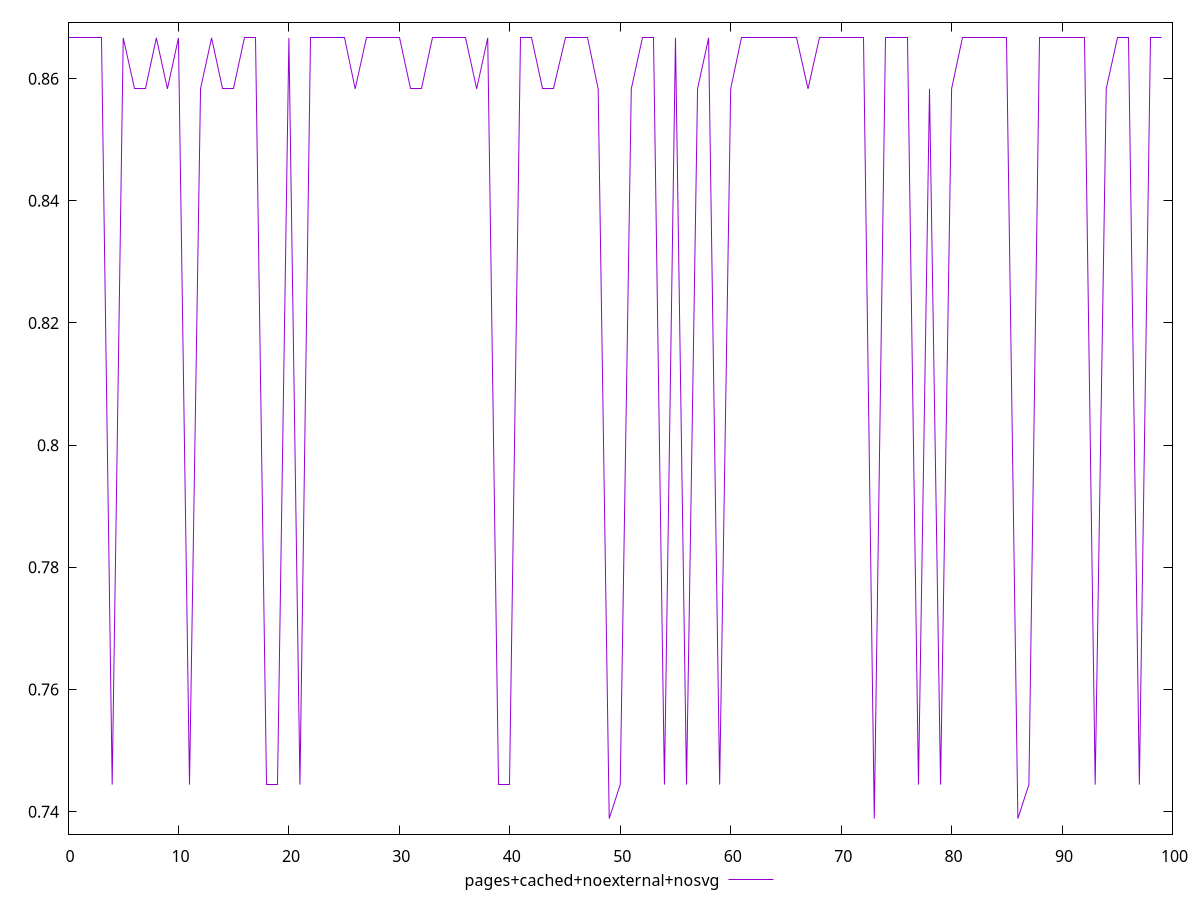 $_pagesCachedNoexternalNosvg <<EOF
0.8666666666666667
0.8666666666666667
0.8666666666666667
0.8666666666666667
0.7444444444444445
0.8666666666666667
0.8583333333333334
0.8583333333333334
0.8666666666666667
0.8583333333333334
0.8666666666666667
0.7444444444444445
0.8583333333333334
0.8666666666666667
0.8583333333333334
0.8583333333333334
0.8666666666666667
0.8666666666666667
0.7444444444444445
0.7444444444444445
0.8666666666666667
0.7444444444444445
0.8666666666666667
0.8666666666666667
0.8666666666666667
0.8666666666666667
0.8583333333333334
0.8666666666666667
0.8666666666666667
0.8666666666666667
0.8666666666666667
0.8583333333333334
0.8583333333333334
0.8666666666666667
0.8666666666666667
0.8666666666666667
0.8666666666666667
0.8583333333333334
0.8666666666666667
0.7444444444444445
0.7444444444444445
0.8666666666666667
0.8666666666666667
0.8583333333333334
0.8583333333333334
0.8666666666666667
0.8666666666666667
0.8666666666666667
0.8583333333333334
0.7388888888888889
0.7444444444444445
0.8583333333333334
0.8666666666666667
0.8666666666666667
0.7444444444444445
0.8666666666666667
0.7444444444444445
0.8583333333333334
0.8666666666666667
0.7444444444444445
0.8583333333333334
0.8666666666666667
0.8666666666666667
0.8666666666666667
0.8666666666666667
0.8666666666666667
0.8666666666666667
0.8583333333333334
0.8666666666666667
0.8666666666666667
0.8666666666666667
0.8666666666666667
0.8666666666666667
0.7388888888888889
0.8666666666666667
0.8666666666666667
0.8666666666666667
0.7444444444444445
0.8583333333333334
0.7444444444444445
0.8583333333333334
0.8666666666666667
0.8666666666666667
0.8666666666666667
0.8666666666666667
0.8666666666666667
0.7388888888888889
0.7444444444444445
0.8666666666666667
0.8666666666666667
0.8666666666666667
0.8666666666666667
0.8666666666666667
0.7444444444444445
0.8583333333333334
0.8666666666666667
0.8666666666666667
0.7444444444444445
0.8666666666666667
0.8666666666666667
EOF
set key outside below
set terminal pngcairo
set output "report_00006_2020-11-02T20-21-41.718Z/uses-http2/pages+cached+noexternal+nosvg//score.png"
set yrange [0.7363333333333334:0.8692222222222222]
plot $_pagesCachedNoexternalNosvg title "pages+cached+noexternal+nosvg" with line ,